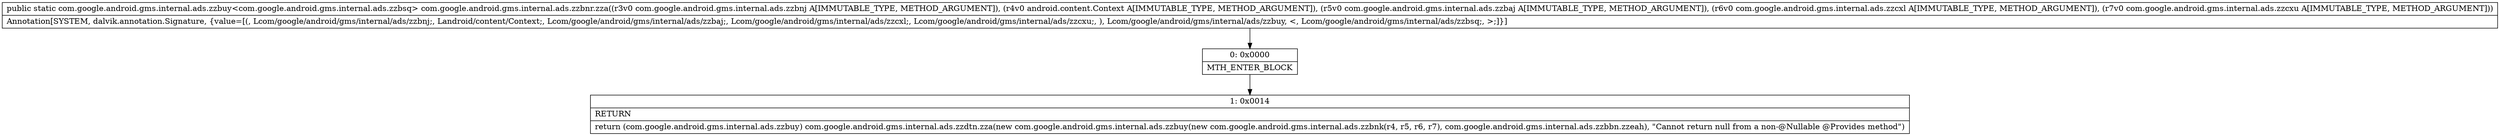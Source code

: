 digraph "CFG forcom.google.android.gms.internal.ads.zzbnr.zza(Lcom\/google\/android\/gms\/internal\/ads\/zzbnj;Landroid\/content\/Context;Lcom\/google\/android\/gms\/internal\/ads\/zzbaj;Lcom\/google\/android\/gms\/internal\/ads\/zzcxl;Lcom\/google\/android\/gms\/internal\/ads\/zzcxu;)Lcom\/google\/android\/gms\/internal\/ads\/zzbuy;" {
Node_0 [shape=record,label="{0\:\ 0x0000|MTH_ENTER_BLOCK\l}"];
Node_1 [shape=record,label="{1\:\ 0x0014|RETURN\l|return (com.google.android.gms.internal.ads.zzbuy) com.google.android.gms.internal.ads.zzdtn.zza(new com.google.android.gms.internal.ads.zzbuy(new com.google.android.gms.internal.ads.zzbnk(r4, r5, r6, r7), com.google.android.gms.internal.ads.zzbbn.zzeah), \"Cannot return null from a non\-@Nullable @Provides method\")\l}"];
MethodNode[shape=record,label="{public static com.google.android.gms.internal.ads.zzbuy\<com.google.android.gms.internal.ads.zzbsq\> com.google.android.gms.internal.ads.zzbnr.zza((r3v0 com.google.android.gms.internal.ads.zzbnj A[IMMUTABLE_TYPE, METHOD_ARGUMENT]), (r4v0 android.content.Context A[IMMUTABLE_TYPE, METHOD_ARGUMENT]), (r5v0 com.google.android.gms.internal.ads.zzbaj A[IMMUTABLE_TYPE, METHOD_ARGUMENT]), (r6v0 com.google.android.gms.internal.ads.zzcxl A[IMMUTABLE_TYPE, METHOD_ARGUMENT]), (r7v0 com.google.android.gms.internal.ads.zzcxu A[IMMUTABLE_TYPE, METHOD_ARGUMENT]))  | Annotation[SYSTEM, dalvik.annotation.Signature, \{value=[(, Lcom\/google\/android\/gms\/internal\/ads\/zzbnj;, Landroid\/content\/Context;, Lcom\/google\/android\/gms\/internal\/ads\/zzbaj;, Lcom\/google\/android\/gms\/internal\/ads\/zzcxl;, Lcom\/google\/android\/gms\/internal\/ads\/zzcxu;, ), Lcom\/google\/android\/gms\/internal\/ads\/zzbuy, \<, Lcom\/google\/android\/gms\/internal\/ads\/zzbsq;, \>;]\}]\l}"];
MethodNode -> Node_0;
Node_0 -> Node_1;
}

